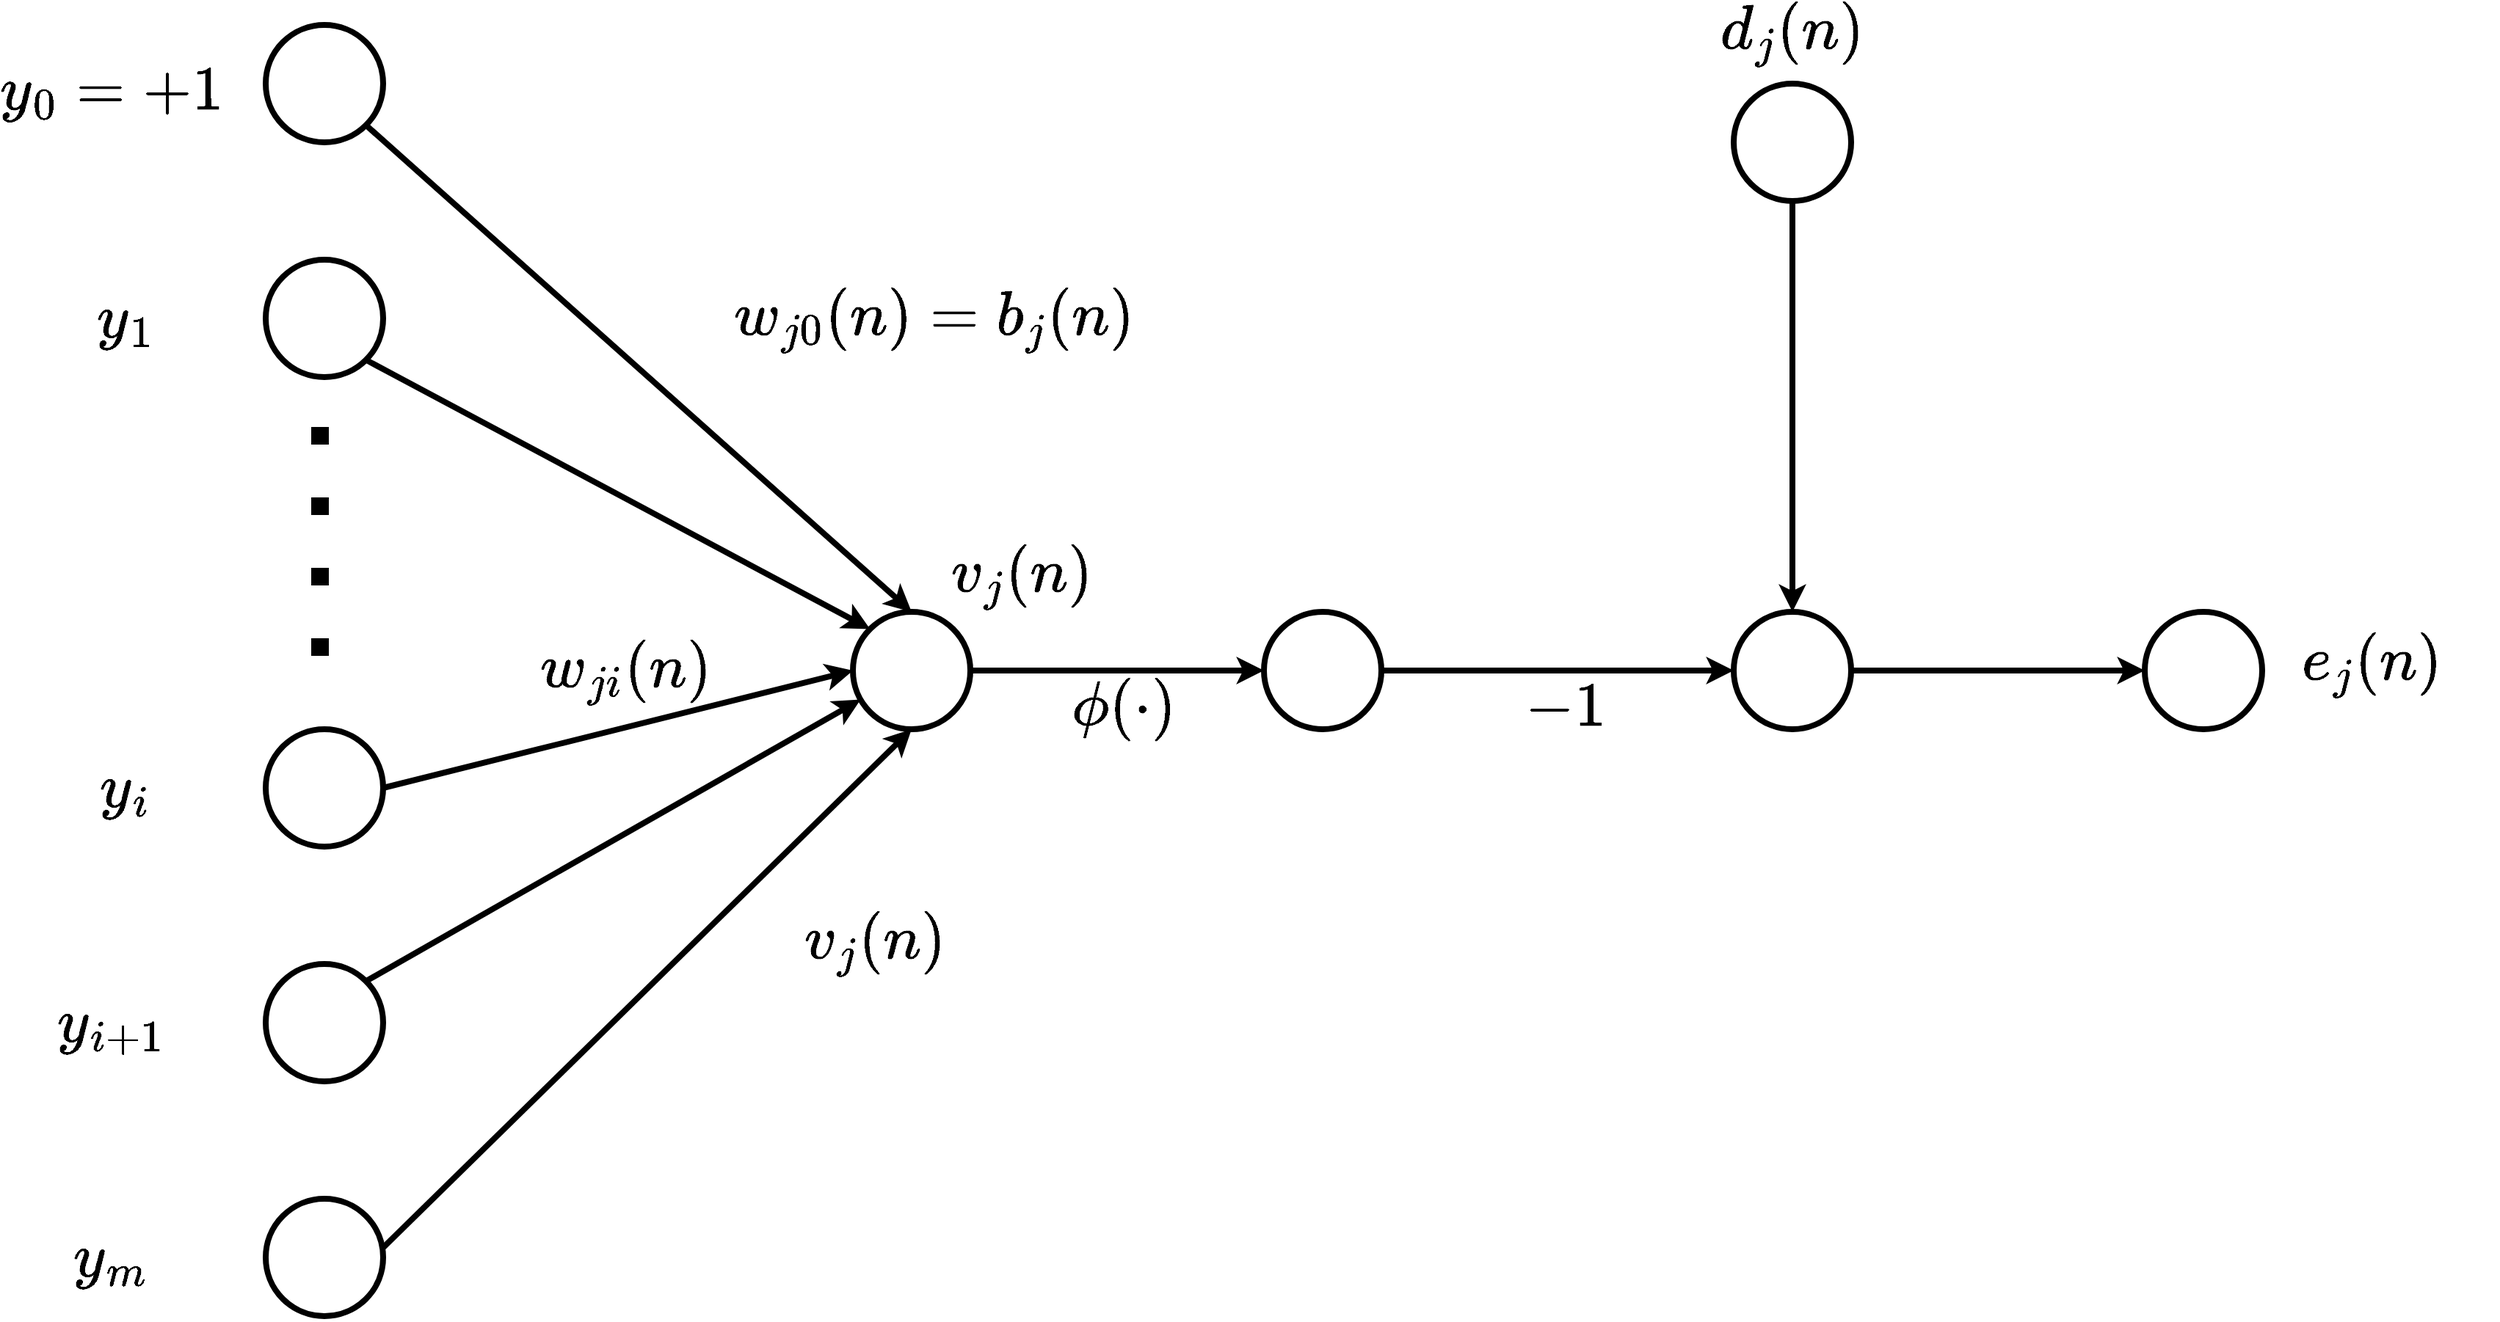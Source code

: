<mxfile version="26.0.14">
  <diagram name="Page-1" id="_sscKXU7H3p9vux7CWxH">
    <mxGraphModel dx="740" dy="2513" grid="1" gridSize="10" guides="1" tooltips="1" connect="1" arrows="1" fold="1" page="1" pageScale="1" pageWidth="850" pageHeight="1100" math="1" shadow="0">
      <root>
        <mxCell id="0" />
        <mxCell id="1" parent="0" />
        <mxCell id="CLmi358msCuKlmTKblh0-1" value="" style="ellipse;whiteSpace=wrap;html=1;aspect=fixed;strokeWidth=4;fontSize=36;" vertex="1" parent="1">
          <mxGeometry x="240" y="40" width="80" height="80" as="geometry" />
        </mxCell>
        <mxCell id="CLmi358msCuKlmTKblh0-5" value="" style="ellipse;whiteSpace=wrap;html=1;aspect=fixed;strokeWidth=4;fontSize=36;" vertex="1" parent="1">
          <mxGeometry x="240" y="200" width="80" height="80" as="geometry" />
        </mxCell>
        <mxCell id="CLmi358msCuKlmTKblh0-7" value="" style="ellipse;whiteSpace=wrap;html=1;aspect=fixed;strokeWidth=4;fontSize=36;" vertex="1" parent="1">
          <mxGeometry x="240" y="520" width="80" height="80" as="geometry" />
        </mxCell>
        <mxCell id="CLmi358msCuKlmTKblh0-8" value="" style="ellipse;whiteSpace=wrap;html=1;aspect=fixed;strokeWidth=4;fontSize=36;" vertex="1" parent="1">
          <mxGeometry x="240" y="680" width="80" height="80" as="geometry" />
        </mxCell>
        <mxCell id="CLmi358msCuKlmTKblh0-9" value="" style="ellipse;whiteSpace=wrap;html=1;aspect=fixed;strokeWidth=4;fontSize=36;" vertex="1" parent="1">
          <mxGeometry x="240" y="840" width="80" height="80" as="geometry" />
        </mxCell>
        <mxCell id="CLmi358msCuKlmTKblh0-10" value="" style="endArrow=none;dashed=1;html=1;dashPattern=1 3;strokeWidth=12;rounded=0;fontSize=36;" edge="1" parent="1">
          <mxGeometry width="50" height="50" relative="1" as="geometry">
            <mxPoint x="277" y="470" as="sourcePoint" />
            <mxPoint x="277" y="300" as="targetPoint" />
          </mxGeometry>
        </mxCell>
        <mxCell id="CLmi358msCuKlmTKblh0-11" value="" style="ellipse;whiteSpace=wrap;html=1;aspect=fixed;strokeWidth=4;fontSize=36;" vertex="1" parent="1">
          <mxGeometry x="640" y="440" width="80" height="80" as="geometry" />
        </mxCell>
        <mxCell id="CLmi358msCuKlmTKblh0-13" value="" style="endArrow=classic;html=1;rounded=0;exitX=1;exitY=1;exitDx=0;exitDy=0;entryX=0.5;entryY=0;entryDx=0;entryDy=0;endFill=1;strokeWidth=4;fontSize=36;" edge="1" parent="1" source="CLmi358msCuKlmTKblh0-1" target="CLmi358msCuKlmTKblh0-11">
          <mxGeometry width="50" height="50" relative="1" as="geometry">
            <mxPoint x="520" y="160" as="sourcePoint" />
            <mxPoint x="570" y="110" as="targetPoint" />
          </mxGeometry>
        </mxCell>
        <mxCell id="CLmi358msCuKlmTKblh0-14" value="" style="endArrow=classic;html=1;rounded=0;exitX=1;exitY=1;exitDx=0;exitDy=0;entryX=0;entryY=0;entryDx=0;entryDy=0;strokeWidth=4;fontSize=36;" edge="1" parent="1" source="CLmi358msCuKlmTKblh0-5" target="CLmi358msCuKlmTKblh0-11">
          <mxGeometry width="50" height="50" relative="1" as="geometry">
            <mxPoint x="330" y="310" as="sourcePoint" />
            <mxPoint x="590" y="800" as="targetPoint" />
          </mxGeometry>
        </mxCell>
        <mxCell id="CLmi358msCuKlmTKblh0-15" value="" style="endArrow=classic;html=1;rounded=0;exitX=1;exitY=0.5;exitDx=0;exitDy=0;entryX=0;entryY=0.5;entryDx=0;entryDy=0;strokeWidth=4;fontSize=36;" edge="1" parent="1" source="CLmi358msCuKlmTKblh0-7" target="CLmi358msCuKlmTKblh0-11">
          <mxGeometry width="50" height="50" relative="1" as="geometry">
            <mxPoint x="500" y="680" as="sourcePoint" />
            <mxPoint x="550" y="630" as="targetPoint" />
          </mxGeometry>
        </mxCell>
        <mxCell id="CLmi358msCuKlmTKblh0-16" value="" style="endArrow=classic;html=1;rounded=0;exitX=1;exitY=0;exitDx=0;exitDy=0;strokeWidth=4;fontSize=36;" edge="1" parent="1" source="CLmi358msCuKlmTKblh0-8" target="CLmi358msCuKlmTKblh0-11">
          <mxGeometry width="50" height="50" relative="1" as="geometry">
            <mxPoint x="400" y="720" as="sourcePoint" />
            <mxPoint x="600" y="710" as="targetPoint" />
          </mxGeometry>
        </mxCell>
        <mxCell id="CLmi358msCuKlmTKblh0-17" value="" style="endArrow=classic;html=1;rounded=0;exitX=0.987;exitY=0.429;exitDx=0;exitDy=0;exitPerimeter=0;strokeWidth=4;fontSize=36;" edge="1" parent="1" source="CLmi358msCuKlmTKblh0-9">
          <mxGeometry width="50" height="50" relative="1" as="geometry">
            <mxPoint x="380" y="860" as="sourcePoint" />
            <mxPoint x="680" y="520" as="targetPoint" />
          </mxGeometry>
        </mxCell>
        <mxCell id="CLmi358msCuKlmTKblh0-19" value="" style="ellipse;whiteSpace=wrap;html=1;aspect=fixed;strokeWidth=4;fontSize=36;" vertex="1" parent="1">
          <mxGeometry x="920" y="440" width="80" height="80" as="geometry" />
        </mxCell>
        <mxCell id="CLmi358msCuKlmTKblh0-20" value="" style="endArrow=classic;html=1;rounded=0;exitX=1;exitY=0.5;exitDx=0;exitDy=0;entryX=0;entryY=0.5;entryDx=0;entryDy=0;strokeWidth=4;fontSize=36;" edge="1" parent="1" source="CLmi358msCuKlmTKblh0-11" target="CLmi358msCuKlmTKblh0-19">
          <mxGeometry width="50" height="50" relative="1" as="geometry">
            <mxPoint x="830" y="680" as="sourcePoint" />
            <mxPoint x="880" y="630" as="targetPoint" />
          </mxGeometry>
        </mxCell>
        <mxCell id="CLmi358msCuKlmTKblh0-21" value="" style="ellipse;whiteSpace=wrap;html=1;aspect=fixed;strokeWidth=4;fontSize=36;" vertex="1" parent="1">
          <mxGeometry x="1240" y="440" width="80" height="80" as="geometry" />
        </mxCell>
        <mxCell id="CLmi358msCuKlmTKblh0-22" value="" style="endArrow=classic;html=1;rounded=0;exitX=1;exitY=0.5;exitDx=0;exitDy=0;entryX=0;entryY=0.5;entryDx=0;entryDy=0;strokeWidth=4;fontSize=36;" edge="1" parent="1" source="CLmi358msCuKlmTKblh0-19" target="CLmi358msCuKlmTKblh0-21">
          <mxGeometry width="50" height="50" relative="1" as="geometry">
            <mxPoint x="1170" y="680" as="sourcePoint" />
            <mxPoint x="1220" y="630" as="targetPoint" />
          </mxGeometry>
        </mxCell>
        <mxCell id="CLmi358msCuKlmTKblh0-23" value="" style="ellipse;whiteSpace=wrap;html=1;aspect=fixed;strokeWidth=4;fontSize=36;" vertex="1" parent="1">
          <mxGeometry x="1520" y="440" width="80" height="80" as="geometry" />
        </mxCell>
        <mxCell id="CLmi358msCuKlmTKblh0-24" value="" style="endArrow=classic;html=1;rounded=0;exitX=1;exitY=0.5;exitDx=0;exitDy=0;entryX=0;entryY=0.5;entryDx=0;entryDy=0;strokeWidth=4;fontSize=36;" edge="1" parent="1" source="CLmi358msCuKlmTKblh0-21" target="CLmi358msCuKlmTKblh0-23">
          <mxGeometry width="50" height="50" relative="1" as="geometry">
            <mxPoint x="1380" y="650" as="sourcePoint" />
            <mxPoint x="1430" y="600" as="targetPoint" />
          </mxGeometry>
        </mxCell>
        <mxCell id="CLmi358msCuKlmTKblh0-25" value="" style="ellipse;whiteSpace=wrap;html=1;aspect=fixed;strokeWidth=4;fontSize=36;" vertex="1" parent="1">
          <mxGeometry x="1240" y="80" width="80" height="80" as="geometry" />
        </mxCell>
        <mxCell id="CLmi358msCuKlmTKblh0-26" value="" style="endArrow=classic;html=1;rounded=0;exitX=0.5;exitY=1;exitDx=0;exitDy=0;entryX=0.5;entryY=0;entryDx=0;entryDy=0;strokeWidth=4;fontSize=36;" edge="1" parent="1" source="CLmi358msCuKlmTKblh0-25" target="CLmi358msCuKlmTKblh0-21">
          <mxGeometry width="50" height="50" relative="1" as="geometry">
            <mxPoint x="1330" y="310" as="sourcePoint" />
            <mxPoint x="1380" y="260" as="targetPoint" />
          </mxGeometry>
        </mxCell>
        <mxCell id="CLmi358msCuKlmTKblh0-27" value="&lt;font&gt;$$y_0 = +1 $$&lt;/font&gt;" style="text;html=1;align=center;verticalAlign=middle;whiteSpace=wrap;rounded=0;strokeWidth=4;fontSize=36;" vertex="1" parent="1">
          <mxGeometry x="60" y="70" width="150" height="30" as="geometry" />
        </mxCell>
        <mxCell id="CLmi358msCuKlmTKblh0-28" value="&lt;font&gt;$$y_1 $$&lt;/font&gt;" style="text;html=1;align=center;verticalAlign=middle;whiteSpace=wrap;rounded=0;strokeWidth=4;fontSize=36;" vertex="1" parent="1">
          <mxGeometry x="70" y="225" width="150" height="30" as="geometry" />
        </mxCell>
        <mxCell id="CLmi358msCuKlmTKblh0-29" value="&lt;font&gt;$$y_i $$&lt;/font&gt;" style="text;html=1;align=center;verticalAlign=middle;whiteSpace=wrap;rounded=0;strokeWidth=4;fontSize=36;" vertex="1" parent="1">
          <mxGeometry x="70" y="545" width="150" height="30" as="geometry" />
        </mxCell>
        <mxCell id="CLmi358msCuKlmTKblh0-30" value="&lt;font&gt;$$y_{i+1} $$&lt;/font&gt;" style="text;html=1;align=center;verticalAlign=middle;whiteSpace=wrap;rounded=0;strokeWidth=4;fontSize=36;" vertex="1" parent="1">
          <mxGeometry x="60" y="705" width="150" height="30" as="geometry" />
        </mxCell>
        <mxCell id="CLmi358msCuKlmTKblh0-31" value="&lt;font&gt;$$y_{m} $$&lt;/font&gt;" style="text;html=1;align=center;verticalAlign=middle;whiteSpace=wrap;rounded=0;strokeWidth=4;fontSize=36;" vertex="1" parent="1">
          <mxGeometry x="60" y="865" width="150" height="30" as="geometry" />
        </mxCell>
        <mxCell id="CLmi358msCuKlmTKblh0-32" value="&lt;font&gt;$$w_{j0}(n) = b_j(n) $$&lt;/font&gt;" style="text;html=1;align=center;verticalAlign=middle;whiteSpace=wrap;rounded=0;strokeWidth=4;fontSize=36;" vertex="1" parent="1">
          <mxGeometry x="620" y="225" width="150" height="30" as="geometry" />
        </mxCell>
        <mxCell id="CLmi358msCuKlmTKblh0-33" value="&lt;font&gt;$$v_{j}(n)$$&lt;/font&gt;" style="text;html=1;align=center;verticalAlign=middle;whiteSpace=wrap;rounded=0;strokeWidth=4;fontSize=36;" vertex="1" parent="1">
          <mxGeometry x="680" y="400" width="150" height="30" as="geometry" />
        </mxCell>
        <mxCell id="CLmi358msCuKlmTKblh0-34" value="&lt;font&gt;$$v_{j}(n)$$&lt;/font&gt;" style="text;html=1;align=center;verticalAlign=middle;whiteSpace=wrap;rounded=0;strokeWidth=4;fontSize=36;" vertex="1" parent="1">
          <mxGeometry x="580" y="650" width="150" height="30" as="geometry" />
        </mxCell>
        <mxCell id="CLmi358msCuKlmTKblh0-35" value="&lt;font&gt;$$w_{ji}(n)$$&lt;/font&gt;" style="text;html=1;align=center;verticalAlign=middle;whiteSpace=wrap;rounded=0;strokeWidth=4;fontSize=36;" vertex="1" parent="1">
          <mxGeometry x="410" y="465" width="150" height="30" as="geometry" />
        </mxCell>
        <mxCell id="CLmi358msCuKlmTKblh0-36" value="&lt;font&gt;$$\phi(\cdot)$$&lt;/font&gt;" style="text;html=1;align=center;verticalAlign=middle;whiteSpace=wrap;rounded=0;strokeWidth=4;fontSize=36;" vertex="1" parent="1">
          <mxGeometry x="750" y="490" width="150" height="30" as="geometry" />
        </mxCell>
        <mxCell id="CLmi358msCuKlmTKblh0-37" value="&lt;font&gt;$$-1$$&lt;/font&gt;" style="text;html=1;align=center;verticalAlign=middle;whiteSpace=wrap;rounded=0;strokeWidth=4;fontSize=36;" vertex="1" parent="1">
          <mxGeometry x="1050" y="490" width="150" height="30" as="geometry" />
        </mxCell>
        <mxCell id="CLmi358msCuKlmTKblh0-38" value="&lt;font&gt;$$d_j(n)$$&lt;/font&gt;" style="text;html=1;align=center;verticalAlign=middle;whiteSpace=wrap;rounded=0;strokeWidth=4;fontSize=36;" vertex="1" parent="1">
          <mxGeometry x="1205" y="30" width="150" height="30" as="geometry" />
        </mxCell>
        <mxCell id="CLmi358msCuKlmTKblh0-39" value="&lt;font&gt;$$e_j(n)$$&lt;/font&gt;" style="text;html=1;align=center;verticalAlign=middle;whiteSpace=wrap;rounded=0;strokeWidth=4;fontSize=36;" vertex="1" parent="1">
          <mxGeometry x="1600" y="460" width="150" height="30" as="geometry" />
        </mxCell>
      </root>
    </mxGraphModel>
  </diagram>
</mxfile>
